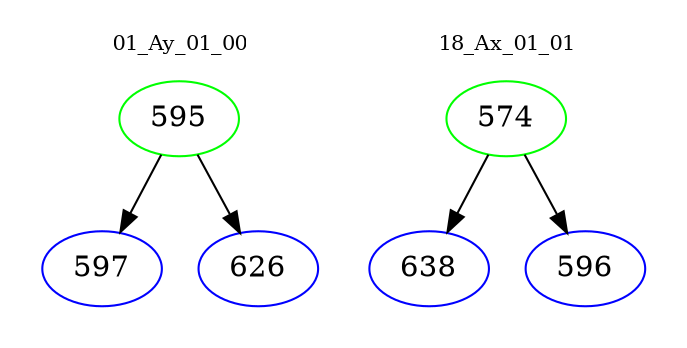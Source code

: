 digraph{
subgraph cluster_0 {
color = white
label = "01_Ay_01_00";
fontsize=10;
T0_595 [label="595", color="green"]
T0_595 -> T0_597 [color="black"]
T0_597 [label="597", color="blue"]
T0_595 -> T0_626 [color="black"]
T0_626 [label="626", color="blue"]
}
subgraph cluster_1 {
color = white
label = "18_Ax_01_01";
fontsize=10;
T1_574 [label="574", color="green"]
T1_574 -> T1_638 [color="black"]
T1_638 [label="638", color="blue"]
T1_574 -> T1_596 [color="black"]
T1_596 [label="596", color="blue"]
}
}
